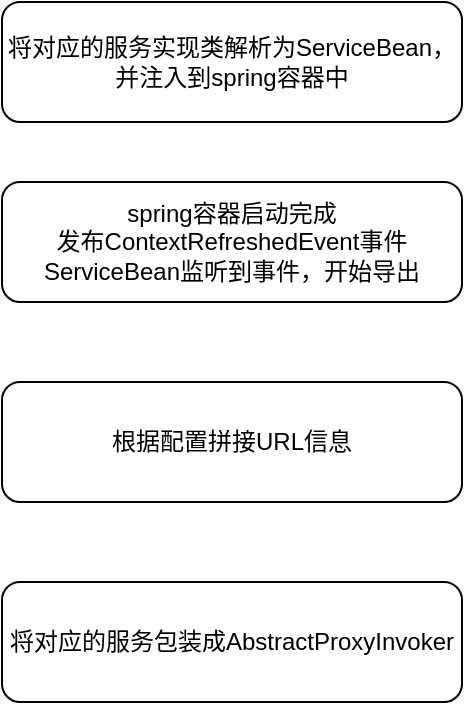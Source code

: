 <mxfile version="14.7.6" type="github">
  <diagram id="AOVcSznsZRtc9h9eeb90" name="Page-1">
    <mxGraphModel dx="946" dy="536" grid="1" gridSize="10" guides="1" tooltips="1" connect="1" arrows="1" fold="1" page="1" pageScale="1" pageWidth="827" pageHeight="1169" math="0" shadow="0">
      <root>
        <mxCell id="0" />
        <mxCell id="1" parent="0" />
        <mxCell id="LdtN1b5lPnWMHYO2wjPW-1" value="将对应的服务实现类解析为ServiceBean，并注入到spring容器中" style="rounded=1;whiteSpace=wrap;html=1;" vertex="1" parent="1">
          <mxGeometry x="260" y="120" width="230" height="60" as="geometry" />
        </mxCell>
        <mxCell id="LdtN1b5lPnWMHYO2wjPW-2" value="spring容器启动完成&lt;br&gt;发布ContextRefreshedEvent事件&lt;br&gt;ServiceBean监听到事件，开始导出" style="rounded=1;whiteSpace=wrap;html=1;" vertex="1" parent="1">
          <mxGeometry x="260" y="210" width="230" height="60" as="geometry" />
        </mxCell>
        <mxCell id="LdtN1b5lPnWMHYO2wjPW-3" value="根据配置拼接URL信息" style="rounded=1;whiteSpace=wrap;html=1;" vertex="1" parent="1">
          <mxGeometry x="260" y="310" width="230" height="60" as="geometry" />
        </mxCell>
        <mxCell id="LdtN1b5lPnWMHYO2wjPW-4" value="将对应的服务包装成AbstractProxyInvoker" style="rounded=1;whiteSpace=wrap;html=1;" vertex="1" parent="1">
          <mxGeometry x="260" y="410" width="230" height="60" as="geometry" />
        </mxCell>
      </root>
    </mxGraphModel>
  </diagram>
</mxfile>
